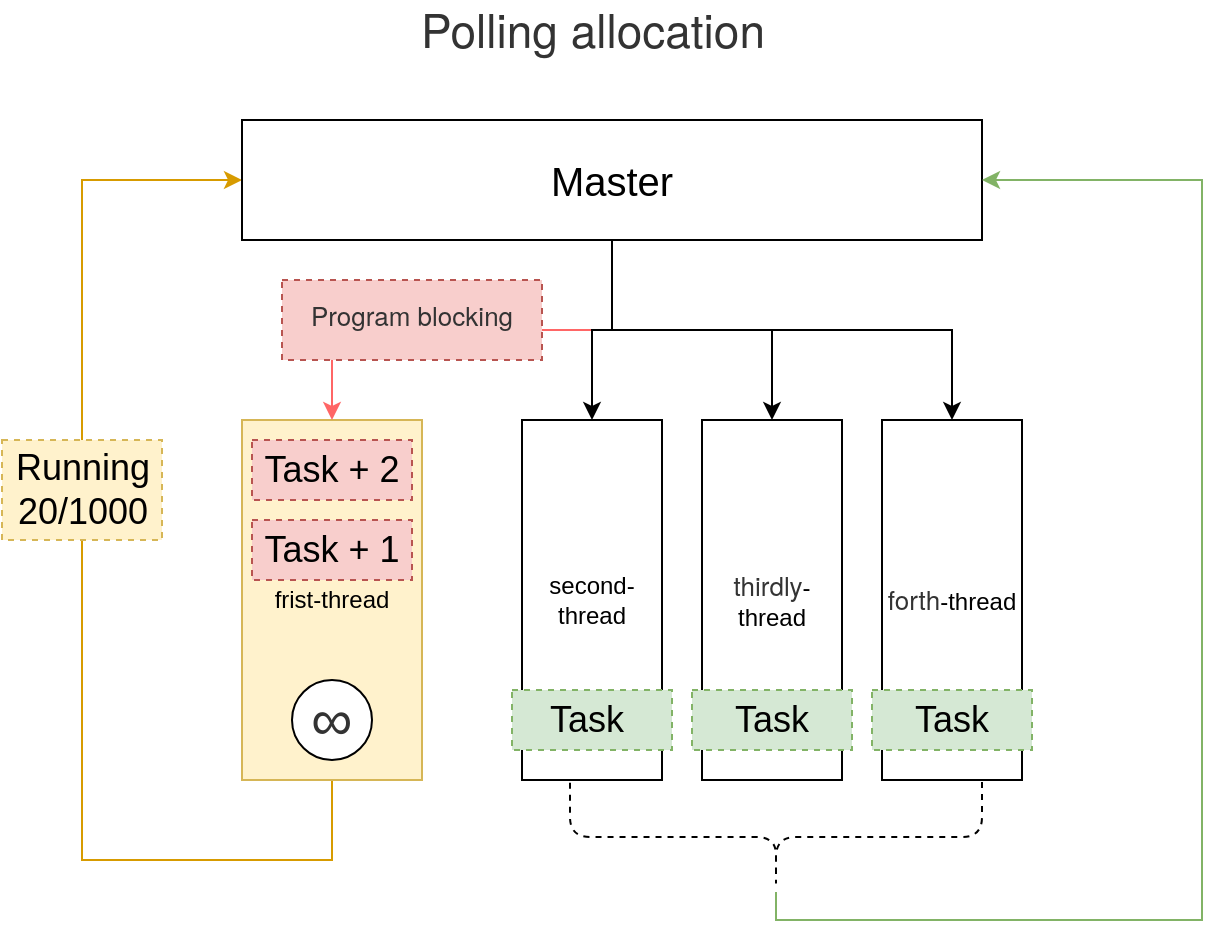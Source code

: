 <mxfile version="14.9.3" type="github">
  <diagram id="RS2XQE96QxD7nhPrLS-P" name="Page-1">
    <mxGraphModel dx="1422" dy="756" grid="1" gridSize="10" guides="1" tooltips="1" connect="1" arrows="1" fold="1" page="1" pageScale="1" pageWidth="827" pageHeight="1169" math="0" shadow="0">
      <root>
        <mxCell id="0" />
        <mxCell id="1" parent="0" />
        <mxCell id="FecSnfW7vxlZwnLzsoq7-18" style="edgeStyle=orthogonalEdgeStyle;rounded=0;orthogonalLoop=1;jettySize=auto;html=1;fontSize=23;entryX=0;entryY=0.5;entryDx=0;entryDy=0;exitX=0.5;exitY=1;exitDx=0;exitDy=0;exitPerimeter=0;fillColor=#ffe6cc;strokeColor=#d79b00;" edge="1" parent="1" source="FecSnfW7vxlZwnLzsoq7-4" target="FecSnfW7vxlZwnLzsoq7-5">
          <mxGeometry relative="1" as="geometry">
            <mxPoint x="200" y="250" as="targetPoint" />
            <Array as="points">
              <mxPoint x="295" y="590" />
              <mxPoint x="170" y="590" />
              <mxPoint x="170" y="250" />
            </Array>
          </mxGeometry>
        </mxCell>
        <mxCell id="FecSnfW7vxlZwnLzsoq7-4" value="frist-thread" style="rounded=0;whiteSpace=wrap;html=1;fillColor=#fff2cc;strokeColor=#d6b656;" vertex="1" parent="1">
          <mxGeometry x="250" y="370" width="90" height="180" as="geometry" />
        </mxCell>
        <mxCell id="FecSnfW7vxlZwnLzsoq7-11" style="edgeStyle=orthogonalEdgeStyle;rounded=0;orthogonalLoop=1;jettySize=auto;html=1;entryX=0.5;entryY=0;entryDx=0;entryDy=0;fontSize=23;fillColor=#f8cecc;strokeColor=#FF6666;" edge="1" parent="1" source="FecSnfW7vxlZwnLzsoq7-5" target="FecSnfW7vxlZwnLzsoq7-4">
          <mxGeometry relative="1" as="geometry" />
        </mxCell>
        <mxCell id="FecSnfW7vxlZwnLzsoq7-13" style="edgeStyle=orthogonalEdgeStyle;rounded=0;orthogonalLoop=1;jettySize=auto;html=1;entryX=0.5;entryY=0;entryDx=0;entryDy=0;fontSize=23;" edge="1" parent="1" source="FecSnfW7vxlZwnLzsoq7-5" target="FecSnfW7vxlZwnLzsoq7-8">
          <mxGeometry relative="1" as="geometry" />
        </mxCell>
        <mxCell id="FecSnfW7vxlZwnLzsoq7-14" style="edgeStyle=orthogonalEdgeStyle;rounded=0;orthogonalLoop=1;jettySize=auto;html=1;entryX=0.5;entryY=0;entryDx=0;entryDy=0;fontSize=23;" edge="1" parent="1" source="FecSnfW7vxlZwnLzsoq7-5" target="FecSnfW7vxlZwnLzsoq7-9">
          <mxGeometry relative="1" as="geometry" />
        </mxCell>
        <mxCell id="FecSnfW7vxlZwnLzsoq7-15" style="edgeStyle=orthogonalEdgeStyle;rounded=0;orthogonalLoop=1;jettySize=auto;html=1;entryX=0.5;entryY=0;entryDx=0;entryDy=0;fontSize=23;" edge="1" parent="1" source="FecSnfW7vxlZwnLzsoq7-5" target="FecSnfW7vxlZwnLzsoq7-10">
          <mxGeometry relative="1" as="geometry" />
        </mxCell>
        <mxCell id="FecSnfW7vxlZwnLzsoq7-5" value="&lt;font style=&quot;font-size: 20px;&quot;&gt;Master&lt;/font&gt;" style="rounded=0;whiteSpace=wrap;html=1;fontSize=20;" vertex="1" parent="1">
          <mxGeometry x="250" y="220" width="370" height="60" as="geometry" />
        </mxCell>
        <mxCell id="FecSnfW7vxlZwnLzsoq7-6" value="&lt;span style=&quot;color: rgb(51, 51, 51); font-family: arial, sans-serif; font-size: 29px; background-color: rgb(255, 255, 255);&quot;&gt;∞&lt;/span&gt;" style="ellipse;whiteSpace=wrap;html=1;aspect=fixed;fontSize=29;" vertex="1" parent="1">
          <mxGeometry x="275" y="500" width="40" height="40" as="geometry" />
        </mxCell>
        <mxCell id="FecSnfW7vxlZwnLzsoq7-7" value="&lt;span style=&quot;color: rgb(51, 51, 51); font-family: &amp;quot;helvetica neue&amp;quot;, helvetica, arial, &amp;quot;hiragino sans gb&amp;quot;, &amp;quot;hiragino sans gb w3&amp;quot;, &amp;quot;microsoft yahei ui&amp;quot;, &amp;quot;microsoft yahei&amp;quot;, sans-serif; font-size: 23px;&quot;&gt;Polling allocation&lt;/span&gt;" style="text;html=1;resizable=0;autosize=1;align=center;verticalAlign=middle;points=[];fillColor=none;strokeColor=none;rounded=0;fontSize=23;" vertex="1" parent="1">
          <mxGeometry x="330" y="160" width="190" height="30" as="geometry" />
        </mxCell>
        <mxCell id="FecSnfW7vxlZwnLzsoq7-8" value="second-thread" style="rounded=0;whiteSpace=wrap;html=1;" vertex="1" parent="1">
          <mxGeometry x="390" y="370" width="70" height="180" as="geometry" />
        </mxCell>
        <mxCell id="FecSnfW7vxlZwnLzsoq7-9" value="&lt;span style=&quot;color: rgb(51 , 51 , 51) ; font-family: &amp;#34;helvetica neue&amp;#34; , &amp;#34;helvetica&amp;#34; , &amp;#34;arial&amp;#34; , &amp;#34;hiragino sans gb&amp;#34; , &amp;#34;hiragino sans gb w3&amp;#34; , &amp;#34;microsoft yahei ui&amp;#34; , &amp;#34;microsoft yahei&amp;#34; , sans-serif ; font-size: 13px ; text-align: left&quot;&gt;thirdly&lt;/span&gt;-thread" style="rounded=0;whiteSpace=wrap;html=1;" vertex="1" parent="1">
          <mxGeometry x="480" y="370" width="70" height="180" as="geometry" />
        </mxCell>
        <mxCell id="FecSnfW7vxlZwnLzsoq7-10" value="&lt;span style=&quot;color: rgb(51 , 51 , 51) ; font-family: &amp;#34;helvetica neue&amp;#34; , &amp;#34;helvetica&amp;#34; , &amp;#34;arial&amp;#34; , &amp;#34;hiragino sans gb&amp;#34; , &amp;#34;hiragino sans gb w3&amp;#34; , &amp;#34;microsoft yahei ui&amp;#34; , &amp;#34;microsoft yahei&amp;#34; , sans-serif ; font-size: 13px ; text-align: left&quot;&gt;forth&lt;/span&gt;-thread" style="rounded=0;whiteSpace=wrap;html=1;" vertex="1" parent="1">
          <mxGeometry x="570" y="370" width="70" height="180" as="geometry" />
        </mxCell>
        <mxCell id="FecSnfW7vxlZwnLzsoq7-16" value="Running&lt;br style=&quot;font-size: 18px;&quot;&gt;20/1000" style="text;html=1;resizable=0;autosize=1;align=center;verticalAlign=middle;points=[];fillColor=#fff2cc;strokeColor=#d6b656;rounded=0;fontSize=18;dashed=1;" vertex="1" parent="1">
          <mxGeometry x="130" y="380" width="80" height="50" as="geometry" />
        </mxCell>
        <mxCell id="FecSnfW7vxlZwnLzsoq7-21" value="Task + 2" style="rounded=0;whiteSpace=wrap;html=1;dashed=1;fontSize=18;fillColor=#f8cecc;strokeColor=#b85450;" vertex="1" parent="1">
          <mxGeometry x="255" y="380" width="80" height="30" as="geometry" />
        </mxCell>
        <mxCell id="FecSnfW7vxlZwnLzsoq7-22" value="Task + 1" style="rounded=0;whiteSpace=wrap;html=1;dashed=1;fontSize=18;fillColor=#f8cecc;strokeColor=#b85450;" vertex="1" parent="1">
          <mxGeometry x="255" y="420" width="80" height="30" as="geometry" />
        </mxCell>
        <mxCell id="FecSnfW7vxlZwnLzsoq7-23" value="Task&amp;nbsp;" style="rounded=0;whiteSpace=wrap;html=1;dashed=1;fontSize=18;fillColor=#d5e8d4;strokeColor=#82b366;" vertex="1" parent="1">
          <mxGeometry x="385" y="505" width="80" height="30" as="geometry" />
        </mxCell>
        <mxCell id="FecSnfW7vxlZwnLzsoq7-24" value="Task" style="rounded=0;whiteSpace=wrap;html=1;dashed=1;fontSize=18;fillColor=#d5e8d4;strokeColor=#82b366;" vertex="1" parent="1">
          <mxGeometry x="475" y="505" width="80" height="30" as="geometry" />
        </mxCell>
        <mxCell id="FecSnfW7vxlZwnLzsoq7-25" value="Task" style="rounded=0;whiteSpace=wrap;html=1;dashed=1;fontSize=18;fillColor=#d5e8d4;strokeColor=#82b366;" vertex="1" parent="1">
          <mxGeometry x="565" y="505" width="80" height="30" as="geometry" />
        </mxCell>
        <mxCell id="FecSnfW7vxlZwnLzsoq7-31" style="edgeStyle=orthogonalEdgeStyle;rounded=0;orthogonalLoop=1;jettySize=auto;html=1;fontSize=18;strokeColor=#82b366;entryX=1;entryY=0.5;entryDx=0;entryDy=0;fillColor=#d5e8d4;" edge="1" parent="1" source="FecSnfW7vxlZwnLzsoq7-26" target="FecSnfW7vxlZwnLzsoq7-5">
          <mxGeometry relative="1" as="geometry">
            <mxPoint x="640" y="260" as="targetPoint" />
            <Array as="points">
              <mxPoint x="517" y="620" />
              <mxPoint x="730" y="620" />
              <mxPoint x="730" y="250" />
            </Array>
          </mxGeometry>
        </mxCell>
        <mxCell id="FecSnfW7vxlZwnLzsoq7-26" value="" style="shape=curlyBracket;whiteSpace=wrap;html=1;rounded=1;flipH=1;dashed=1;fontSize=18;direction=north;" vertex="1" parent="1">
          <mxGeometry x="414" y="551" width="206" height="55" as="geometry" />
        </mxCell>
        <mxCell id="FecSnfW7vxlZwnLzsoq7-29" value="&lt;span style=&quot;color: rgb(51, 51, 51); font-family: &amp;quot;helvetica neue&amp;quot;, helvetica, arial, &amp;quot;hiragino sans gb&amp;quot;, &amp;quot;hiragino sans gb w3&amp;quot;, &amp;quot;microsoft yahei ui&amp;quot;, &amp;quot;microsoft yahei&amp;quot;, sans-serif; font-size: 13px; font-style: normal; font-weight: 400; letter-spacing: normal; text-indent: 0px; text-transform: none; word-spacing: 0px; display: inline; float: none;&quot;&gt;Program blocking&lt;/span&gt;" style="text;whiteSpace=wrap;html=1;fontSize=18;align=center;dashed=1;fillColor=#f8cecc;strokeColor=#b85450;" vertex="1" parent="1">
          <mxGeometry x="270" y="300" width="130" height="40" as="geometry" />
        </mxCell>
      </root>
    </mxGraphModel>
  </diagram>
</mxfile>
